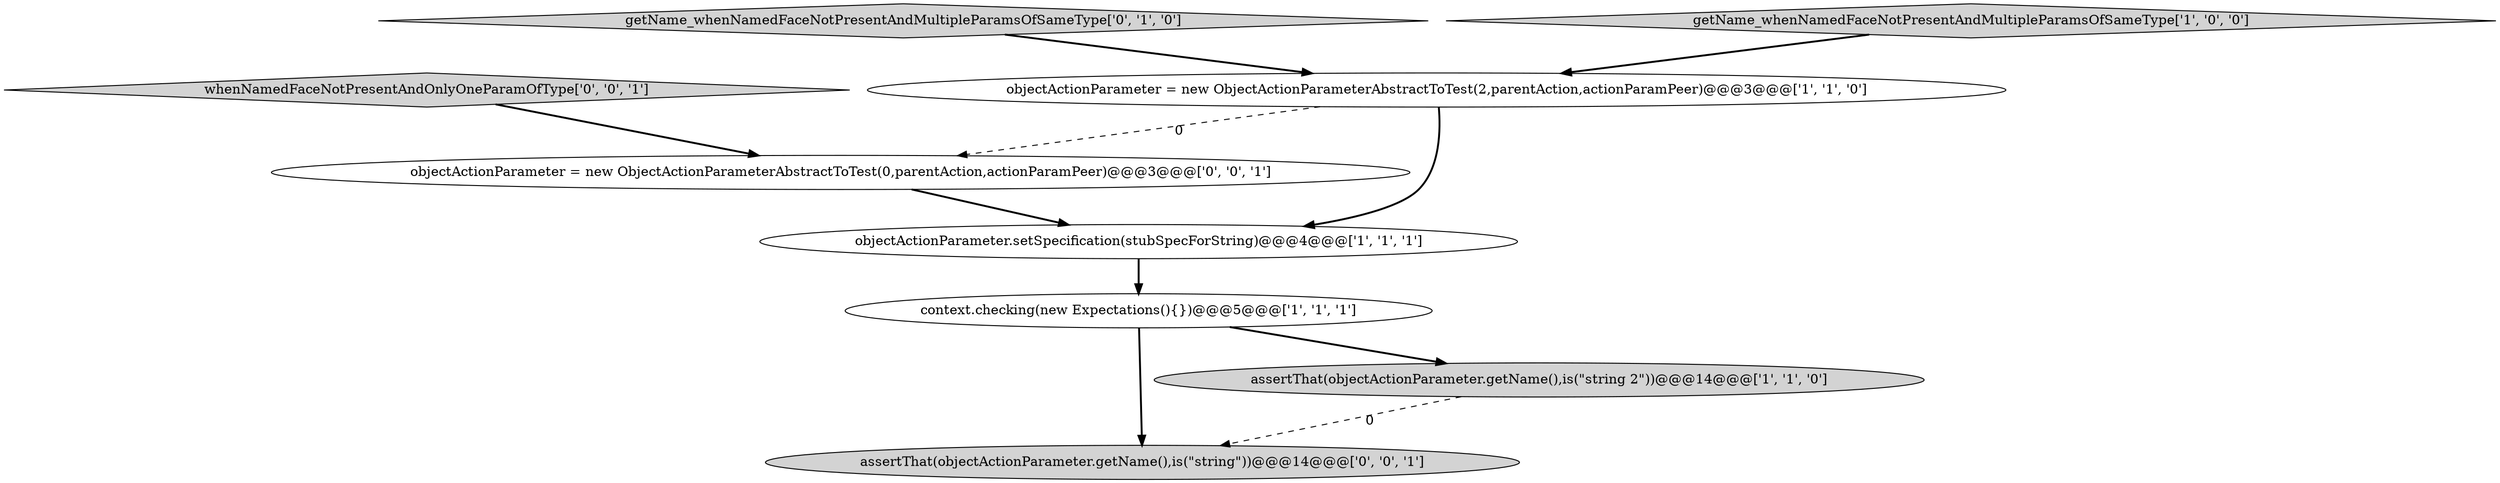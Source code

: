 digraph {
1 [style = filled, label = "objectActionParameter.setSpecification(stubSpecForString)@@@4@@@['1', '1', '1']", fillcolor = white, shape = ellipse image = "AAA0AAABBB1BBB"];
5 [style = filled, label = "getName_whenNamedFaceNotPresentAndMultipleParamsOfSameType['0', '1', '0']", fillcolor = lightgray, shape = diamond image = "AAA0AAABBB2BBB"];
7 [style = filled, label = "assertThat(objectActionParameter.getName(),is(\"string\"))@@@14@@@['0', '0', '1']", fillcolor = lightgray, shape = ellipse image = "AAA0AAABBB3BBB"];
6 [style = filled, label = "whenNamedFaceNotPresentAndOnlyOneParamOfType['0', '0', '1']", fillcolor = lightgray, shape = diamond image = "AAA0AAABBB3BBB"];
3 [style = filled, label = "context.checking(new Expectations(){})@@@5@@@['1', '1', '1']", fillcolor = white, shape = ellipse image = "AAA0AAABBB1BBB"];
2 [style = filled, label = "getName_whenNamedFaceNotPresentAndMultipleParamsOfSameType['1', '0', '0']", fillcolor = lightgray, shape = diamond image = "AAA0AAABBB1BBB"];
4 [style = filled, label = "assertThat(objectActionParameter.getName(),is(\"string 2\"))@@@14@@@['1', '1', '0']", fillcolor = lightgray, shape = ellipse image = "AAA0AAABBB1BBB"];
0 [style = filled, label = "objectActionParameter = new ObjectActionParameterAbstractToTest(2,parentAction,actionParamPeer)@@@3@@@['1', '1', '0']", fillcolor = white, shape = ellipse image = "AAA0AAABBB1BBB"];
8 [style = filled, label = "objectActionParameter = new ObjectActionParameterAbstractToTest(0,parentAction,actionParamPeer)@@@3@@@['0', '0', '1']", fillcolor = white, shape = ellipse image = "AAA0AAABBB3BBB"];
2->0 [style = bold, label=""];
5->0 [style = bold, label=""];
1->3 [style = bold, label=""];
4->7 [style = dashed, label="0"];
3->7 [style = bold, label=""];
6->8 [style = bold, label=""];
3->4 [style = bold, label=""];
0->1 [style = bold, label=""];
0->8 [style = dashed, label="0"];
8->1 [style = bold, label=""];
}
